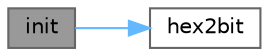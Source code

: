 digraph "init"
{
 // LATEX_PDF_SIZE
  bgcolor="transparent";
  edge [fontname=Helvetica,fontsize=10,labelfontname=Helvetica,labelfontsize=10];
  node [fontname=Helvetica,fontsize=10,shape=box,height=0.2,width=0.4];
  rankdir="LR";
  Node1 [label="init",height=0.2,width=0.4,color="gray40", fillcolor="grey60", style="filled", fontcolor="black",tooltip="Initialize the bitmap grid."];
  Node1 -> Node2 [color="steelblue1",style="solid"];
  Node2 [label="hex2bit",height=0.2,width=0.4,color="grey40", fillcolor="white", style="filled",URL="$unihex2bmp_8c.html#a62ecfabc9a441d36b570aae42755b232",tooltip="Generate a bitmap for one glyph."];
}
